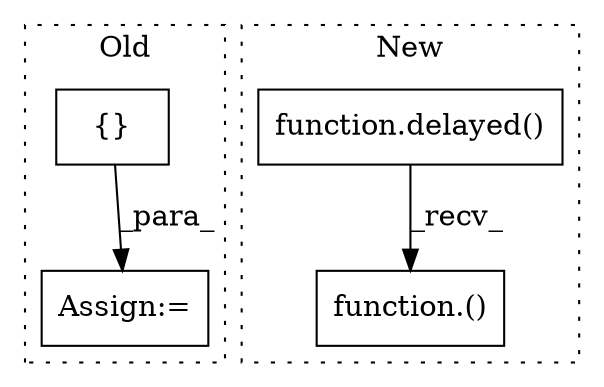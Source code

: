 digraph G {
subgraph cluster0 {
1 [label="{}" a="59" s="2001,2001" l="2,1" shape="box"];
4 [label="Assign:=" a="68" s="1998" l="3" shape="box"];
label = "Old";
style="dotted";
}
subgraph cluster1 {
2 [label="function.delayed()" a="75" s="1512,1524" l="8,1" shape="box"];
3 [label="function.()" a="75" s="1512" l="166" shape="box"];
label = "New";
style="dotted";
}
1 -> 4 [label="_para_"];
2 -> 3 [label="_recv_"];
}